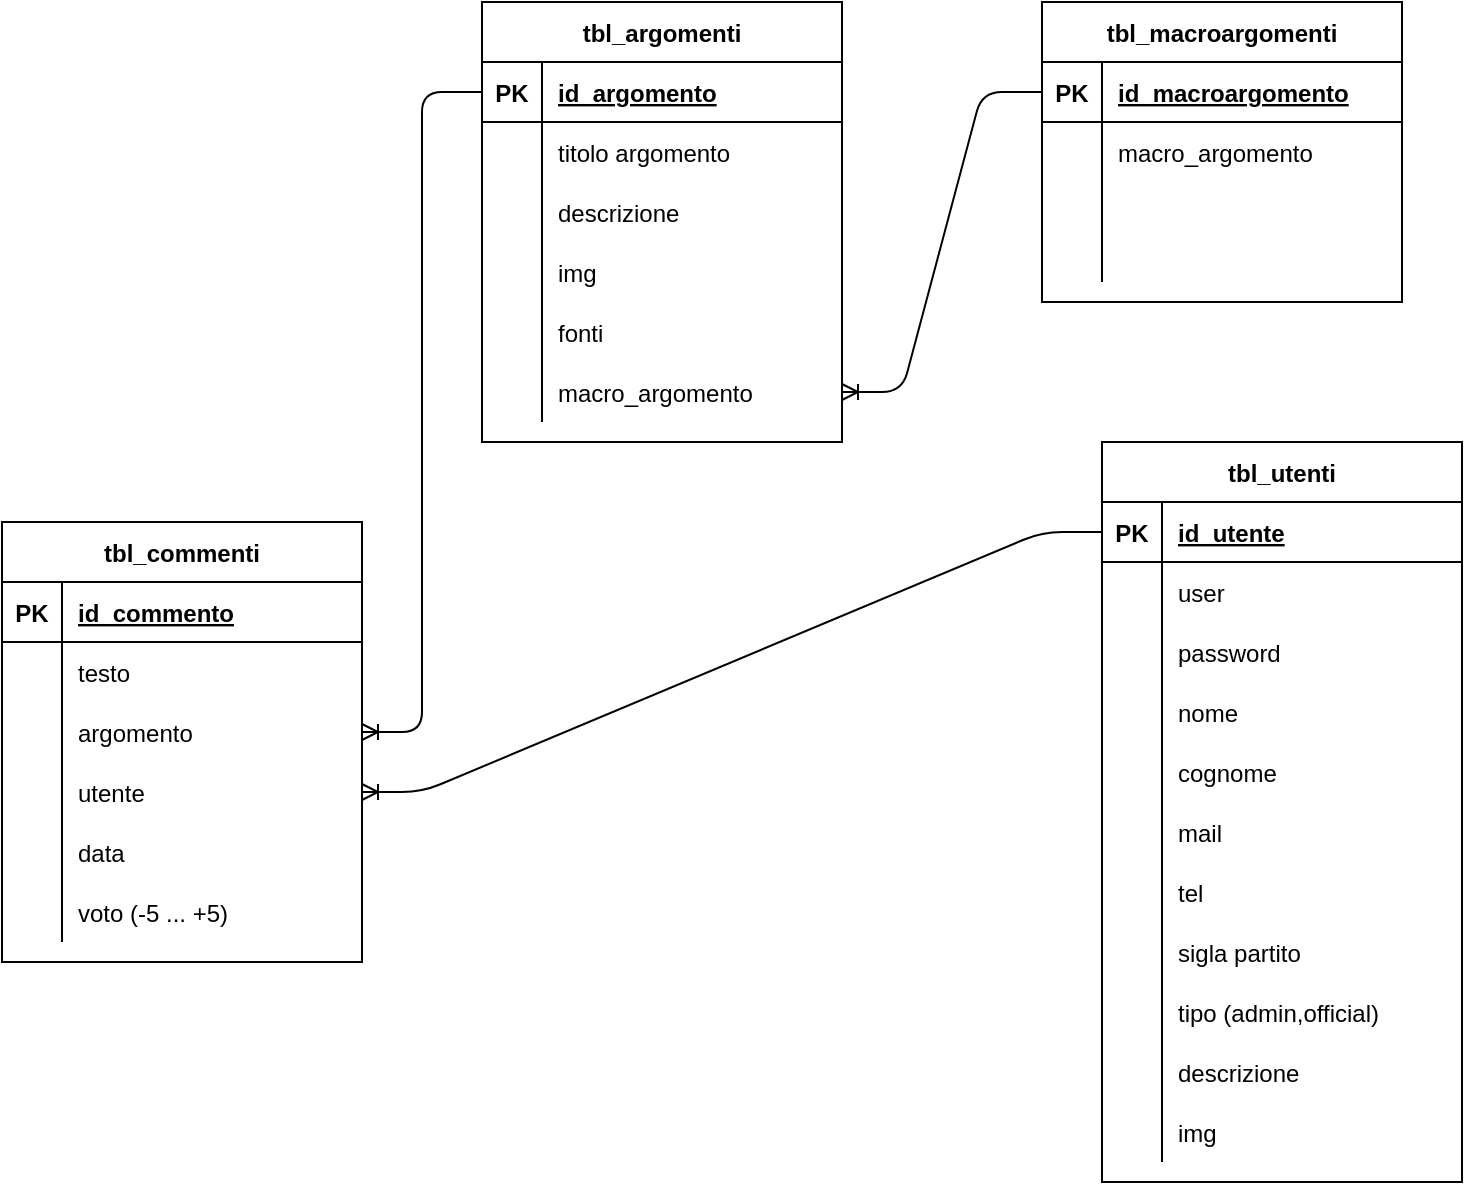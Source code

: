 <mxfile version="14.4.2" type="github">
  <diagram id="4fDVjwSigLJuf3alLLdt" name="Page-1">
    <mxGraphModel dx="1108" dy="520" grid="1" gridSize="10" guides="1" tooltips="1" connect="1" arrows="1" fold="1" page="1" pageScale="1" pageWidth="827" pageHeight="1169" math="0" shadow="0">
      <root>
        <mxCell id="0" />
        <mxCell id="1" parent="0" />
        <mxCell id="KxBq6JwYZa9nQKbfNQ8E-1" value="tbl_argomenti" style="shape=table;startSize=30;container=1;collapsible=1;childLayout=tableLayout;fixedRows=1;rowLines=0;fontStyle=1;align=center;resizeLast=1;" parent="1" vertex="1">
          <mxGeometry x="280" y="40" width="180" height="220" as="geometry" />
        </mxCell>
        <mxCell id="KxBq6JwYZa9nQKbfNQ8E-2" value="" style="shape=partialRectangle;collapsible=0;dropTarget=0;pointerEvents=0;fillColor=none;top=0;left=0;bottom=1;right=0;points=[[0,0.5],[1,0.5]];portConstraint=eastwest;" parent="KxBq6JwYZa9nQKbfNQ8E-1" vertex="1">
          <mxGeometry y="30" width="180" height="30" as="geometry" />
        </mxCell>
        <mxCell id="KxBq6JwYZa9nQKbfNQ8E-3" value="PK" style="shape=partialRectangle;connectable=0;fillColor=none;top=0;left=0;bottom=0;right=0;fontStyle=1;overflow=hidden;" parent="KxBq6JwYZa9nQKbfNQ8E-2" vertex="1">
          <mxGeometry width="30" height="30" as="geometry" />
        </mxCell>
        <mxCell id="KxBq6JwYZa9nQKbfNQ8E-4" value="id_argomento" style="shape=partialRectangle;connectable=0;fillColor=none;top=0;left=0;bottom=0;right=0;align=left;spacingLeft=6;fontStyle=5;overflow=hidden;" parent="KxBq6JwYZa9nQKbfNQ8E-2" vertex="1">
          <mxGeometry x="30" width="150" height="30" as="geometry" />
        </mxCell>
        <mxCell id="KxBq6JwYZa9nQKbfNQ8E-5" value="" style="shape=partialRectangle;collapsible=0;dropTarget=0;pointerEvents=0;fillColor=none;top=0;left=0;bottom=0;right=0;points=[[0,0.5],[1,0.5]];portConstraint=eastwest;" parent="KxBq6JwYZa9nQKbfNQ8E-1" vertex="1">
          <mxGeometry y="60" width="180" height="30" as="geometry" />
        </mxCell>
        <mxCell id="KxBq6JwYZa9nQKbfNQ8E-6" value="" style="shape=partialRectangle;connectable=0;fillColor=none;top=0;left=0;bottom=0;right=0;editable=1;overflow=hidden;" parent="KxBq6JwYZa9nQKbfNQ8E-5" vertex="1">
          <mxGeometry width="30" height="30" as="geometry" />
        </mxCell>
        <mxCell id="KxBq6JwYZa9nQKbfNQ8E-7" value="titolo argomento" style="shape=partialRectangle;connectable=0;fillColor=none;top=0;left=0;bottom=0;right=0;align=left;spacingLeft=6;overflow=hidden;" parent="KxBq6JwYZa9nQKbfNQ8E-5" vertex="1">
          <mxGeometry x="30" width="150" height="30" as="geometry" />
        </mxCell>
        <mxCell id="KxBq6JwYZa9nQKbfNQ8E-8" value="" style="shape=partialRectangle;collapsible=0;dropTarget=0;pointerEvents=0;fillColor=none;top=0;left=0;bottom=0;right=0;points=[[0,0.5],[1,0.5]];portConstraint=eastwest;" parent="KxBq6JwYZa9nQKbfNQ8E-1" vertex="1">
          <mxGeometry y="90" width="180" height="30" as="geometry" />
        </mxCell>
        <mxCell id="KxBq6JwYZa9nQKbfNQ8E-9" value="" style="shape=partialRectangle;connectable=0;fillColor=none;top=0;left=0;bottom=0;right=0;editable=1;overflow=hidden;" parent="KxBq6JwYZa9nQKbfNQ8E-8" vertex="1">
          <mxGeometry width="30" height="30" as="geometry" />
        </mxCell>
        <mxCell id="KxBq6JwYZa9nQKbfNQ8E-10" value="descrizione" style="shape=partialRectangle;connectable=0;fillColor=none;top=0;left=0;bottom=0;right=0;align=left;spacingLeft=6;overflow=hidden;" parent="KxBq6JwYZa9nQKbfNQ8E-8" vertex="1">
          <mxGeometry x="30" width="150" height="30" as="geometry" />
        </mxCell>
        <mxCell id="KxBq6JwYZa9nQKbfNQ8E-11" value="" style="shape=partialRectangle;collapsible=0;dropTarget=0;pointerEvents=0;fillColor=none;top=0;left=0;bottom=0;right=0;points=[[0,0.5],[1,0.5]];portConstraint=eastwest;" parent="KxBq6JwYZa9nQKbfNQ8E-1" vertex="1">
          <mxGeometry y="120" width="180" height="30" as="geometry" />
        </mxCell>
        <mxCell id="KxBq6JwYZa9nQKbfNQ8E-12" value="" style="shape=partialRectangle;connectable=0;fillColor=none;top=0;left=0;bottom=0;right=0;editable=1;overflow=hidden;" parent="KxBq6JwYZa9nQKbfNQ8E-11" vertex="1">
          <mxGeometry width="30" height="30" as="geometry" />
        </mxCell>
        <mxCell id="KxBq6JwYZa9nQKbfNQ8E-13" value="img" style="shape=partialRectangle;connectable=0;fillColor=none;top=0;left=0;bottom=0;right=0;align=left;spacingLeft=6;overflow=hidden;" parent="KxBq6JwYZa9nQKbfNQ8E-11" vertex="1">
          <mxGeometry x="30" width="150" height="30" as="geometry" />
        </mxCell>
        <mxCell id="KxBq6JwYZa9nQKbfNQ8E-103" value="" style="shape=partialRectangle;collapsible=0;dropTarget=0;pointerEvents=0;fillColor=none;top=0;left=0;bottom=0;right=0;points=[[0,0.5],[1,0.5]];portConstraint=eastwest;" parent="KxBq6JwYZa9nQKbfNQ8E-1" vertex="1">
          <mxGeometry y="150" width="180" height="30" as="geometry" />
        </mxCell>
        <mxCell id="KxBq6JwYZa9nQKbfNQ8E-104" value="" style="shape=partialRectangle;connectable=0;fillColor=none;top=0;left=0;bottom=0;right=0;editable=1;overflow=hidden;" parent="KxBq6JwYZa9nQKbfNQ8E-103" vertex="1">
          <mxGeometry width="30" height="30" as="geometry" />
        </mxCell>
        <mxCell id="KxBq6JwYZa9nQKbfNQ8E-105" value="fonti" style="shape=partialRectangle;connectable=0;fillColor=none;top=0;left=0;bottom=0;right=0;align=left;spacingLeft=6;overflow=hidden;" parent="KxBq6JwYZa9nQKbfNQ8E-103" vertex="1">
          <mxGeometry x="30" width="150" height="30" as="geometry" />
        </mxCell>
        <mxCell id="KxBq6JwYZa9nQKbfNQ8E-106" value="" style="shape=partialRectangle;collapsible=0;dropTarget=0;pointerEvents=0;fillColor=none;top=0;left=0;bottom=0;right=0;points=[[0,0.5],[1,0.5]];portConstraint=eastwest;" parent="KxBq6JwYZa9nQKbfNQ8E-1" vertex="1">
          <mxGeometry y="180" width="180" height="30" as="geometry" />
        </mxCell>
        <mxCell id="KxBq6JwYZa9nQKbfNQ8E-107" value="" style="shape=partialRectangle;connectable=0;fillColor=none;top=0;left=0;bottom=0;right=0;editable=1;overflow=hidden;" parent="KxBq6JwYZa9nQKbfNQ8E-106" vertex="1">
          <mxGeometry width="30" height="30" as="geometry" />
        </mxCell>
        <mxCell id="KxBq6JwYZa9nQKbfNQ8E-108" value="macro_argomento" style="shape=partialRectangle;connectable=0;fillColor=none;top=0;left=0;bottom=0;right=0;align=left;spacingLeft=6;overflow=hidden;" parent="KxBq6JwYZa9nQKbfNQ8E-106" vertex="1">
          <mxGeometry x="30" width="150" height="30" as="geometry" />
        </mxCell>
        <mxCell id="KxBq6JwYZa9nQKbfNQ8E-14" value="tbl_utenti" style="shape=table;startSize=30;container=1;collapsible=1;childLayout=tableLayout;fixedRows=1;rowLines=0;fontStyle=1;align=center;resizeLast=1;" parent="1" vertex="1">
          <mxGeometry x="590" y="260" width="180" height="370" as="geometry" />
        </mxCell>
        <mxCell id="KxBq6JwYZa9nQKbfNQ8E-15" value="" style="shape=partialRectangle;collapsible=0;dropTarget=0;pointerEvents=0;fillColor=none;top=0;left=0;bottom=1;right=0;points=[[0,0.5],[1,0.5]];portConstraint=eastwest;" parent="KxBq6JwYZa9nQKbfNQ8E-14" vertex="1">
          <mxGeometry y="30" width="180" height="30" as="geometry" />
        </mxCell>
        <mxCell id="KxBq6JwYZa9nQKbfNQ8E-16" value="PK" style="shape=partialRectangle;connectable=0;fillColor=none;top=0;left=0;bottom=0;right=0;fontStyle=1;overflow=hidden;" parent="KxBq6JwYZa9nQKbfNQ8E-15" vertex="1">
          <mxGeometry width="30" height="30" as="geometry" />
        </mxCell>
        <mxCell id="KxBq6JwYZa9nQKbfNQ8E-17" value="id_utente" style="shape=partialRectangle;connectable=0;fillColor=none;top=0;left=0;bottom=0;right=0;align=left;spacingLeft=6;fontStyle=5;overflow=hidden;" parent="KxBq6JwYZa9nQKbfNQ8E-15" vertex="1">
          <mxGeometry x="30" width="150" height="30" as="geometry" />
        </mxCell>
        <mxCell id="KxBq6JwYZa9nQKbfNQ8E-18" value="" style="shape=partialRectangle;collapsible=0;dropTarget=0;pointerEvents=0;fillColor=none;top=0;left=0;bottom=0;right=0;points=[[0,0.5],[1,0.5]];portConstraint=eastwest;" parent="KxBq6JwYZa9nQKbfNQ8E-14" vertex="1">
          <mxGeometry y="60" width="180" height="30" as="geometry" />
        </mxCell>
        <mxCell id="KxBq6JwYZa9nQKbfNQ8E-19" value="" style="shape=partialRectangle;connectable=0;fillColor=none;top=0;left=0;bottom=0;right=0;editable=1;overflow=hidden;" parent="KxBq6JwYZa9nQKbfNQ8E-18" vertex="1">
          <mxGeometry width="30" height="30" as="geometry" />
        </mxCell>
        <mxCell id="KxBq6JwYZa9nQKbfNQ8E-20" value="user" style="shape=partialRectangle;connectable=0;fillColor=none;top=0;left=0;bottom=0;right=0;align=left;spacingLeft=6;overflow=hidden;" parent="KxBq6JwYZa9nQKbfNQ8E-18" vertex="1">
          <mxGeometry x="30" width="150" height="30" as="geometry" />
        </mxCell>
        <mxCell id="KxBq6JwYZa9nQKbfNQ8E-21" value="" style="shape=partialRectangle;collapsible=0;dropTarget=0;pointerEvents=0;fillColor=none;top=0;left=0;bottom=0;right=0;points=[[0,0.5],[1,0.5]];portConstraint=eastwest;" parent="KxBq6JwYZa9nQKbfNQ8E-14" vertex="1">
          <mxGeometry y="90" width="180" height="30" as="geometry" />
        </mxCell>
        <mxCell id="KxBq6JwYZa9nQKbfNQ8E-22" value="" style="shape=partialRectangle;connectable=0;fillColor=none;top=0;left=0;bottom=0;right=0;editable=1;overflow=hidden;" parent="KxBq6JwYZa9nQKbfNQ8E-21" vertex="1">
          <mxGeometry width="30" height="30" as="geometry" />
        </mxCell>
        <mxCell id="KxBq6JwYZa9nQKbfNQ8E-23" value="password" style="shape=partialRectangle;connectable=0;fillColor=none;top=0;left=0;bottom=0;right=0;align=left;spacingLeft=6;overflow=hidden;" parent="KxBq6JwYZa9nQKbfNQ8E-21" vertex="1">
          <mxGeometry x="30" width="150" height="30" as="geometry" />
        </mxCell>
        <mxCell id="KxBq6JwYZa9nQKbfNQ8E-24" value="" style="shape=partialRectangle;collapsible=0;dropTarget=0;pointerEvents=0;fillColor=none;top=0;left=0;bottom=0;right=0;points=[[0,0.5],[1,0.5]];portConstraint=eastwest;" parent="KxBq6JwYZa9nQKbfNQ8E-14" vertex="1">
          <mxGeometry y="120" width="180" height="30" as="geometry" />
        </mxCell>
        <mxCell id="KxBq6JwYZa9nQKbfNQ8E-25" value="" style="shape=partialRectangle;connectable=0;fillColor=none;top=0;left=0;bottom=0;right=0;editable=1;overflow=hidden;" parent="KxBq6JwYZa9nQKbfNQ8E-24" vertex="1">
          <mxGeometry width="30" height="30" as="geometry" />
        </mxCell>
        <mxCell id="KxBq6JwYZa9nQKbfNQ8E-26" value="nome" style="shape=partialRectangle;connectable=0;fillColor=none;top=0;left=0;bottom=0;right=0;align=left;spacingLeft=6;overflow=hidden;" parent="KxBq6JwYZa9nQKbfNQ8E-24" vertex="1">
          <mxGeometry x="30" width="150" height="30" as="geometry" />
        </mxCell>
        <mxCell id="KxBq6JwYZa9nQKbfNQ8E-27" value="" style="shape=partialRectangle;collapsible=0;dropTarget=0;pointerEvents=0;fillColor=none;top=0;left=0;bottom=0;right=0;points=[[0,0.5],[1,0.5]];portConstraint=eastwest;" parent="KxBq6JwYZa9nQKbfNQ8E-14" vertex="1">
          <mxGeometry y="150" width="180" height="30" as="geometry" />
        </mxCell>
        <mxCell id="KxBq6JwYZa9nQKbfNQ8E-28" value="" style="shape=partialRectangle;connectable=0;fillColor=none;top=0;left=0;bottom=0;right=0;editable=1;overflow=hidden;" parent="KxBq6JwYZa9nQKbfNQ8E-27" vertex="1">
          <mxGeometry width="30" height="30" as="geometry" />
        </mxCell>
        <mxCell id="KxBq6JwYZa9nQKbfNQ8E-29" value="cognome" style="shape=partialRectangle;connectable=0;fillColor=none;top=0;left=0;bottom=0;right=0;align=left;spacingLeft=6;overflow=hidden;" parent="KxBq6JwYZa9nQKbfNQ8E-27" vertex="1">
          <mxGeometry x="30" width="150" height="30" as="geometry" />
        </mxCell>
        <mxCell id="KxBq6JwYZa9nQKbfNQ8E-85" value="" style="shape=partialRectangle;collapsible=0;dropTarget=0;pointerEvents=0;fillColor=none;top=0;left=0;bottom=0;right=0;points=[[0,0.5],[1,0.5]];portConstraint=eastwest;" parent="KxBq6JwYZa9nQKbfNQ8E-14" vertex="1">
          <mxGeometry y="180" width="180" height="30" as="geometry" />
        </mxCell>
        <mxCell id="KxBq6JwYZa9nQKbfNQ8E-86" value="" style="shape=partialRectangle;connectable=0;fillColor=none;top=0;left=0;bottom=0;right=0;editable=1;overflow=hidden;" parent="KxBq6JwYZa9nQKbfNQ8E-85" vertex="1">
          <mxGeometry width="30" height="30" as="geometry" />
        </mxCell>
        <mxCell id="KxBq6JwYZa9nQKbfNQ8E-87" value="mail" style="shape=partialRectangle;connectable=0;fillColor=none;top=0;left=0;bottom=0;right=0;align=left;spacingLeft=6;overflow=hidden;" parent="KxBq6JwYZa9nQKbfNQ8E-85" vertex="1">
          <mxGeometry x="30" width="150" height="30" as="geometry" />
        </mxCell>
        <mxCell id="KxBq6JwYZa9nQKbfNQ8E-88" value="" style="shape=partialRectangle;collapsible=0;dropTarget=0;pointerEvents=0;fillColor=none;top=0;left=0;bottom=0;right=0;points=[[0,0.5],[1,0.5]];portConstraint=eastwest;" parent="KxBq6JwYZa9nQKbfNQ8E-14" vertex="1">
          <mxGeometry y="210" width="180" height="30" as="geometry" />
        </mxCell>
        <mxCell id="KxBq6JwYZa9nQKbfNQ8E-89" value="" style="shape=partialRectangle;connectable=0;fillColor=none;top=0;left=0;bottom=0;right=0;editable=1;overflow=hidden;" parent="KxBq6JwYZa9nQKbfNQ8E-88" vertex="1">
          <mxGeometry width="30" height="30" as="geometry" />
        </mxCell>
        <mxCell id="KxBq6JwYZa9nQKbfNQ8E-90" value="tel" style="shape=partialRectangle;connectable=0;fillColor=none;top=0;left=0;bottom=0;right=0;align=left;spacingLeft=6;overflow=hidden;" parent="KxBq6JwYZa9nQKbfNQ8E-88" vertex="1">
          <mxGeometry x="30" width="150" height="30" as="geometry" />
        </mxCell>
        <mxCell id="KxBq6JwYZa9nQKbfNQ8E-91" value="" style="shape=partialRectangle;collapsible=0;dropTarget=0;pointerEvents=0;fillColor=none;top=0;left=0;bottom=0;right=0;points=[[0,0.5],[1,0.5]];portConstraint=eastwest;" parent="KxBq6JwYZa9nQKbfNQ8E-14" vertex="1">
          <mxGeometry y="240" width="180" height="30" as="geometry" />
        </mxCell>
        <mxCell id="KxBq6JwYZa9nQKbfNQ8E-92" value="" style="shape=partialRectangle;connectable=0;fillColor=none;top=0;left=0;bottom=0;right=0;editable=1;overflow=hidden;" parent="KxBq6JwYZa9nQKbfNQ8E-91" vertex="1">
          <mxGeometry width="30" height="30" as="geometry" />
        </mxCell>
        <mxCell id="KxBq6JwYZa9nQKbfNQ8E-93" value="sigla partito" style="shape=partialRectangle;connectable=0;fillColor=none;top=0;left=0;bottom=0;right=0;align=left;spacingLeft=6;overflow=hidden;" parent="KxBq6JwYZa9nQKbfNQ8E-91" vertex="1">
          <mxGeometry x="30" width="150" height="30" as="geometry" />
        </mxCell>
        <mxCell id="KxBq6JwYZa9nQKbfNQ8E-94" value="" style="shape=partialRectangle;collapsible=0;dropTarget=0;pointerEvents=0;fillColor=none;top=0;left=0;bottom=0;right=0;points=[[0,0.5],[1,0.5]];portConstraint=eastwest;" parent="KxBq6JwYZa9nQKbfNQ8E-14" vertex="1">
          <mxGeometry y="270" width="180" height="30" as="geometry" />
        </mxCell>
        <mxCell id="KxBq6JwYZa9nQKbfNQ8E-95" value="" style="shape=partialRectangle;connectable=0;fillColor=none;top=0;left=0;bottom=0;right=0;editable=1;overflow=hidden;" parent="KxBq6JwYZa9nQKbfNQ8E-94" vertex="1">
          <mxGeometry width="30" height="30" as="geometry" />
        </mxCell>
        <mxCell id="KxBq6JwYZa9nQKbfNQ8E-96" value="tipo (admin,official)" style="shape=partialRectangle;connectable=0;fillColor=none;top=0;left=0;bottom=0;right=0;align=left;spacingLeft=6;overflow=hidden;" parent="KxBq6JwYZa9nQKbfNQ8E-94" vertex="1">
          <mxGeometry x="30" width="150" height="30" as="geometry" />
        </mxCell>
        <mxCell id="KxBq6JwYZa9nQKbfNQ8E-97" value="" style="shape=partialRectangle;collapsible=0;dropTarget=0;pointerEvents=0;fillColor=none;top=0;left=0;bottom=0;right=0;points=[[0,0.5],[1,0.5]];portConstraint=eastwest;" parent="KxBq6JwYZa9nQKbfNQ8E-14" vertex="1">
          <mxGeometry y="300" width="180" height="30" as="geometry" />
        </mxCell>
        <mxCell id="KxBq6JwYZa9nQKbfNQ8E-98" value="" style="shape=partialRectangle;connectable=0;fillColor=none;top=0;left=0;bottom=0;right=0;editable=1;overflow=hidden;" parent="KxBq6JwYZa9nQKbfNQ8E-97" vertex="1">
          <mxGeometry width="30" height="30" as="geometry" />
        </mxCell>
        <mxCell id="KxBq6JwYZa9nQKbfNQ8E-99" value="descrizione" style="shape=partialRectangle;connectable=0;fillColor=none;top=0;left=0;bottom=0;right=0;align=left;spacingLeft=6;overflow=hidden;" parent="KxBq6JwYZa9nQKbfNQ8E-97" vertex="1">
          <mxGeometry x="30" width="150" height="30" as="geometry" />
        </mxCell>
        <mxCell id="KxBq6JwYZa9nQKbfNQ8E-100" value="" style="shape=partialRectangle;collapsible=0;dropTarget=0;pointerEvents=0;fillColor=none;top=0;left=0;bottom=0;right=0;points=[[0,0.5],[1,0.5]];portConstraint=eastwest;" parent="KxBq6JwYZa9nQKbfNQ8E-14" vertex="1">
          <mxGeometry y="330" width="180" height="30" as="geometry" />
        </mxCell>
        <mxCell id="KxBq6JwYZa9nQKbfNQ8E-101" value="" style="shape=partialRectangle;connectable=0;fillColor=none;top=0;left=0;bottom=0;right=0;editable=1;overflow=hidden;" parent="KxBq6JwYZa9nQKbfNQ8E-100" vertex="1">
          <mxGeometry width="30" height="30" as="geometry" />
        </mxCell>
        <mxCell id="KxBq6JwYZa9nQKbfNQ8E-102" value="img" style="shape=partialRectangle;connectable=0;fillColor=none;top=0;left=0;bottom=0;right=0;align=left;spacingLeft=6;overflow=hidden;" parent="KxBq6JwYZa9nQKbfNQ8E-100" vertex="1">
          <mxGeometry x="30" width="150" height="30" as="geometry" />
        </mxCell>
        <mxCell id="KxBq6JwYZa9nQKbfNQ8E-109" value="tbl_macroargomenti" style="shape=table;startSize=30;container=1;collapsible=1;childLayout=tableLayout;fixedRows=1;rowLines=0;fontStyle=1;align=center;resizeLast=1;" parent="1" vertex="1">
          <mxGeometry x="560" y="40" width="180" height="150" as="geometry" />
        </mxCell>
        <mxCell id="KxBq6JwYZa9nQKbfNQ8E-110" value="" style="shape=partialRectangle;collapsible=0;dropTarget=0;pointerEvents=0;fillColor=none;top=0;left=0;bottom=1;right=0;points=[[0,0.5],[1,0.5]];portConstraint=eastwest;" parent="KxBq6JwYZa9nQKbfNQ8E-109" vertex="1">
          <mxGeometry y="30" width="180" height="30" as="geometry" />
        </mxCell>
        <mxCell id="KxBq6JwYZa9nQKbfNQ8E-111" value="PK" style="shape=partialRectangle;connectable=0;fillColor=none;top=0;left=0;bottom=0;right=0;fontStyle=1;overflow=hidden;" parent="KxBq6JwYZa9nQKbfNQ8E-110" vertex="1">
          <mxGeometry width="30" height="30" as="geometry" />
        </mxCell>
        <mxCell id="KxBq6JwYZa9nQKbfNQ8E-112" value="id_macroargomento" style="shape=partialRectangle;connectable=0;fillColor=none;top=0;left=0;bottom=0;right=0;align=left;spacingLeft=6;fontStyle=5;overflow=hidden;" parent="KxBq6JwYZa9nQKbfNQ8E-110" vertex="1">
          <mxGeometry x="30" width="150" height="30" as="geometry" />
        </mxCell>
        <mxCell id="KxBq6JwYZa9nQKbfNQ8E-113" value="" style="shape=partialRectangle;collapsible=0;dropTarget=0;pointerEvents=0;fillColor=none;top=0;left=0;bottom=0;right=0;points=[[0,0.5],[1,0.5]];portConstraint=eastwest;" parent="KxBq6JwYZa9nQKbfNQ8E-109" vertex="1">
          <mxGeometry y="60" width="180" height="30" as="geometry" />
        </mxCell>
        <mxCell id="KxBq6JwYZa9nQKbfNQ8E-114" value="" style="shape=partialRectangle;connectable=0;fillColor=none;top=0;left=0;bottom=0;right=0;editable=1;overflow=hidden;" parent="KxBq6JwYZa9nQKbfNQ8E-113" vertex="1">
          <mxGeometry width="30" height="30" as="geometry" />
        </mxCell>
        <mxCell id="KxBq6JwYZa9nQKbfNQ8E-115" value="macro_argomento" style="shape=partialRectangle;connectable=0;fillColor=none;top=0;left=0;bottom=0;right=0;align=left;spacingLeft=6;overflow=hidden;" parent="KxBq6JwYZa9nQKbfNQ8E-113" vertex="1">
          <mxGeometry x="30" width="150" height="30" as="geometry" />
        </mxCell>
        <mxCell id="KxBq6JwYZa9nQKbfNQ8E-116" value="" style="shape=partialRectangle;collapsible=0;dropTarget=0;pointerEvents=0;fillColor=none;top=0;left=0;bottom=0;right=0;points=[[0,0.5],[1,0.5]];portConstraint=eastwest;" parent="KxBq6JwYZa9nQKbfNQ8E-109" vertex="1">
          <mxGeometry y="90" width="180" height="30" as="geometry" />
        </mxCell>
        <mxCell id="KxBq6JwYZa9nQKbfNQ8E-117" value="" style="shape=partialRectangle;connectable=0;fillColor=none;top=0;left=0;bottom=0;right=0;editable=1;overflow=hidden;" parent="KxBq6JwYZa9nQKbfNQ8E-116" vertex="1">
          <mxGeometry width="30" height="30" as="geometry" />
        </mxCell>
        <mxCell id="KxBq6JwYZa9nQKbfNQ8E-118" value="" style="shape=partialRectangle;connectable=0;fillColor=none;top=0;left=0;bottom=0;right=0;align=left;spacingLeft=6;overflow=hidden;" parent="KxBq6JwYZa9nQKbfNQ8E-116" vertex="1">
          <mxGeometry x="30" width="150" height="30" as="geometry" />
        </mxCell>
        <mxCell id="KxBq6JwYZa9nQKbfNQ8E-119" value="" style="shape=partialRectangle;collapsible=0;dropTarget=0;pointerEvents=0;fillColor=none;top=0;left=0;bottom=0;right=0;points=[[0,0.5],[1,0.5]];portConstraint=eastwest;" parent="KxBq6JwYZa9nQKbfNQ8E-109" vertex="1">
          <mxGeometry y="120" width="180" height="20" as="geometry" />
        </mxCell>
        <mxCell id="KxBq6JwYZa9nQKbfNQ8E-120" value="" style="shape=partialRectangle;connectable=0;fillColor=none;top=0;left=0;bottom=0;right=0;editable=1;overflow=hidden;" parent="KxBq6JwYZa9nQKbfNQ8E-119" vertex="1">
          <mxGeometry width="30" height="20" as="geometry" />
        </mxCell>
        <mxCell id="KxBq6JwYZa9nQKbfNQ8E-121" value="" style="shape=partialRectangle;connectable=0;fillColor=none;top=0;left=0;bottom=0;right=0;align=left;spacingLeft=6;overflow=hidden;" parent="KxBq6JwYZa9nQKbfNQ8E-119" vertex="1">
          <mxGeometry x="30" width="150" height="20" as="geometry" />
        </mxCell>
        <mxCell id="KxBq6JwYZa9nQKbfNQ8E-122" value="tbl_commenti" style="shape=table;startSize=30;container=1;collapsible=1;childLayout=tableLayout;fixedRows=1;rowLines=0;fontStyle=1;align=center;resizeLast=1;" parent="1" vertex="1">
          <mxGeometry x="40" y="300" width="180" height="220" as="geometry" />
        </mxCell>
        <mxCell id="KxBq6JwYZa9nQKbfNQ8E-123" value="" style="shape=partialRectangle;collapsible=0;dropTarget=0;pointerEvents=0;fillColor=none;top=0;left=0;bottom=1;right=0;points=[[0,0.5],[1,0.5]];portConstraint=eastwest;" parent="KxBq6JwYZa9nQKbfNQ8E-122" vertex="1">
          <mxGeometry y="30" width="180" height="30" as="geometry" />
        </mxCell>
        <mxCell id="KxBq6JwYZa9nQKbfNQ8E-124" value="PK" style="shape=partialRectangle;connectable=0;fillColor=none;top=0;left=0;bottom=0;right=0;fontStyle=1;overflow=hidden;" parent="KxBq6JwYZa9nQKbfNQ8E-123" vertex="1">
          <mxGeometry width="30" height="30" as="geometry" />
        </mxCell>
        <mxCell id="KxBq6JwYZa9nQKbfNQ8E-125" value="id_commento" style="shape=partialRectangle;connectable=0;fillColor=none;top=0;left=0;bottom=0;right=0;align=left;spacingLeft=6;fontStyle=5;overflow=hidden;" parent="KxBq6JwYZa9nQKbfNQ8E-123" vertex="1">
          <mxGeometry x="30" width="150" height="30" as="geometry" />
        </mxCell>
        <mxCell id="KxBq6JwYZa9nQKbfNQ8E-126" value="" style="shape=partialRectangle;collapsible=0;dropTarget=0;pointerEvents=0;fillColor=none;top=0;left=0;bottom=0;right=0;points=[[0,0.5],[1,0.5]];portConstraint=eastwest;" parent="KxBq6JwYZa9nQKbfNQ8E-122" vertex="1">
          <mxGeometry y="60" width="180" height="30" as="geometry" />
        </mxCell>
        <mxCell id="KxBq6JwYZa9nQKbfNQ8E-127" value="" style="shape=partialRectangle;connectable=0;fillColor=none;top=0;left=0;bottom=0;right=0;editable=1;overflow=hidden;" parent="KxBq6JwYZa9nQKbfNQ8E-126" vertex="1">
          <mxGeometry width="30" height="30" as="geometry" />
        </mxCell>
        <mxCell id="KxBq6JwYZa9nQKbfNQ8E-128" value="testo" style="shape=partialRectangle;connectable=0;fillColor=none;top=0;left=0;bottom=0;right=0;align=left;spacingLeft=6;overflow=hidden;" parent="KxBq6JwYZa9nQKbfNQ8E-126" vertex="1">
          <mxGeometry x="30" width="150" height="30" as="geometry" />
        </mxCell>
        <mxCell id="KxBq6JwYZa9nQKbfNQ8E-129" value="" style="shape=partialRectangle;collapsible=0;dropTarget=0;pointerEvents=0;fillColor=none;top=0;left=0;bottom=0;right=0;points=[[0,0.5],[1,0.5]];portConstraint=eastwest;" parent="KxBq6JwYZa9nQKbfNQ8E-122" vertex="1">
          <mxGeometry y="90" width="180" height="30" as="geometry" />
        </mxCell>
        <mxCell id="KxBq6JwYZa9nQKbfNQ8E-130" value="" style="shape=partialRectangle;connectable=0;fillColor=none;top=0;left=0;bottom=0;right=0;editable=1;overflow=hidden;" parent="KxBq6JwYZa9nQKbfNQ8E-129" vertex="1">
          <mxGeometry width="30" height="30" as="geometry" />
        </mxCell>
        <mxCell id="KxBq6JwYZa9nQKbfNQ8E-131" value="argomento" style="shape=partialRectangle;connectable=0;fillColor=none;top=0;left=0;bottom=0;right=0;align=left;spacingLeft=6;overflow=hidden;" parent="KxBq6JwYZa9nQKbfNQ8E-129" vertex="1">
          <mxGeometry x="30" width="150" height="30" as="geometry" />
        </mxCell>
        <mxCell id="KxBq6JwYZa9nQKbfNQ8E-132" value="" style="shape=partialRectangle;collapsible=0;dropTarget=0;pointerEvents=0;fillColor=none;top=0;left=0;bottom=0;right=0;points=[[0,0.5],[1,0.5]];portConstraint=eastwest;" parent="KxBq6JwYZa9nQKbfNQ8E-122" vertex="1">
          <mxGeometry y="120" width="180" height="30" as="geometry" />
        </mxCell>
        <mxCell id="KxBq6JwYZa9nQKbfNQ8E-133" value="" style="shape=partialRectangle;connectable=0;fillColor=none;top=0;left=0;bottom=0;right=0;editable=1;overflow=hidden;" parent="KxBq6JwYZa9nQKbfNQ8E-132" vertex="1">
          <mxGeometry width="30" height="30" as="geometry" />
        </mxCell>
        <mxCell id="KxBq6JwYZa9nQKbfNQ8E-134" value="utente" style="shape=partialRectangle;connectable=0;fillColor=none;top=0;left=0;bottom=0;right=0;align=left;spacingLeft=6;overflow=hidden;" parent="KxBq6JwYZa9nQKbfNQ8E-132" vertex="1">
          <mxGeometry x="30" width="150" height="30" as="geometry" />
        </mxCell>
        <mxCell id="KxBq6JwYZa9nQKbfNQ8E-135" value="" style="shape=partialRectangle;collapsible=0;dropTarget=0;pointerEvents=0;fillColor=none;top=0;left=0;bottom=0;right=0;points=[[0,0.5],[1,0.5]];portConstraint=eastwest;" parent="KxBq6JwYZa9nQKbfNQ8E-122" vertex="1">
          <mxGeometry y="150" width="180" height="30" as="geometry" />
        </mxCell>
        <mxCell id="KxBq6JwYZa9nQKbfNQ8E-136" value="" style="shape=partialRectangle;connectable=0;fillColor=none;top=0;left=0;bottom=0;right=0;editable=1;overflow=hidden;" parent="KxBq6JwYZa9nQKbfNQ8E-135" vertex="1">
          <mxGeometry width="30" height="30" as="geometry" />
        </mxCell>
        <mxCell id="KxBq6JwYZa9nQKbfNQ8E-137" value="data" style="shape=partialRectangle;connectable=0;fillColor=none;top=0;left=0;bottom=0;right=0;align=left;spacingLeft=6;overflow=hidden;" parent="KxBq6JwYZa9nQKbfNQ8E-135" vertex="1">
          <mxGeometry x="30" width="150" height="30" as="geometry" />
        </mxCell>
        <mxCell id="KxBq6JwYZa9nQKbfNQ8E-138" value="" style="shape=partialRectangle;collapsible=0;dropTarget=0;pointerEvents=0;fillColor=none;top=0;left=0;bottom=0;right=0;points=[[0,0.5],[1,0.5]];portConstraint=eastwest;" parent="KxBq6JwYZa9nQKbfNQ8E-122" vertex="1">
          <mxGeometry y="180" width="180" height="30" as="geometry" />
        </mxCell>
        <mxCell id="KxBq6JwYZa9nQKbfNQ8E-139" value="" style="shape=partialRectangle;connectable=0;fillColor=none;top=0;left=0;bottom=0;right=0;editable=1;overflow=hidden;" parent="KxBq6JwYZa9nQKbfNQ8E-138" vertex="1">
          <mxGeometry width="30" height="30" as="geometry" />
        </mxCell>
        <mxCell id="KxBq6JwYZa9nQKbfNQ8E-140" value="voto (-5 ... +5)" style="shape=partialRectangle;connectable=0;fillColor=none;top=0;left=0;bottom=0;right=0;align=left;spacingLeft=6;overflow=hidden;" parent="KxBq6JwYZa9nQKbfNQ8E-138" vertex="1">
          <mxGeometry x="30" width="150" height="30" as="geometry" />
        </mxCell>
        <mxCell id="KxBq6JwYZa9nQKbfNQ8E-142" value="" style="edgeStyle=entityRelationEdgeStyle;fontSize=12;html=1;endArrow=ERoneToMany;exitX=0;exitY=0.5;exitDx=0;exitDy=0;entryX=1;entryY=0.5;entryDx=0;entryDy=0;" parent="1" source="KxBq6JwYZa9nQKbfNQ8E-110" target="KxBq6JwYZa9nQKbfNQ8E-106" edge="1">
          <mxGeometry width="100" height="100" relative="1" as="geometry">
            <mxPoint x="420" y="310" as="sourcePoint" />
            <mxPoint x="430" y="130" as="targetPoint" />
          </mxGeometry>
        </mxCell>
        <mxCell id="KxBq6JwYZa9nQKbfNQ8E-143" value="" style="edgeStyle=entityRelationEdgeStyle;fontSize=12;html=1;endArrow=ERoneToMany;exitX=0;exitY=0.5;exitDx=0;exitDy=0;entryX=1;entryY=0.5;entryDx=0;entryDy=0;" parent="1" source="KxBq6JwYZa9nQKbfNQ8E-15" target="KxBq6JwYZa9nQKbfNQ8E-132" edge="1">
          <mxGeometry width="100" height="100" relative="1" as="geometry">
            <mxPoint x="380" y="270" as="sourcePoint" />
            <mxPoint x="330" y="410" as="targetPoint" />
          </mxGeometry>
        </mxCell>
        <mxCell id="KxBq6JwYZa9nQKbfNQ8E-144" value="" style="edgeStyle=entityRelationEdgeStyle;fontSize=12;html=1;endArrow=ERoneToMany;exitX=0;exitY=0.5;exitDx=0;exitDy=0;entryX=1;entryY=0.5;entryDx=0;entryDy=0;" parent="1" source="KxBq6JwYZa9nQKbfNQ8E-2" target="KxBq6JwYZa9nQKbfNQ8E-129" edge="1">
          <mxGeometry width="100" height="100" relative="1" as="geometry">
            <mxPoint x="420" y="290" as="sourcePoint" />
            <mxPoint x="520" y="190" as="targetPoint" />
          </mxGeometry>
        </mxCell>
      </root>
    </mxGraphModel>
  </diagram>
</mxfile>
